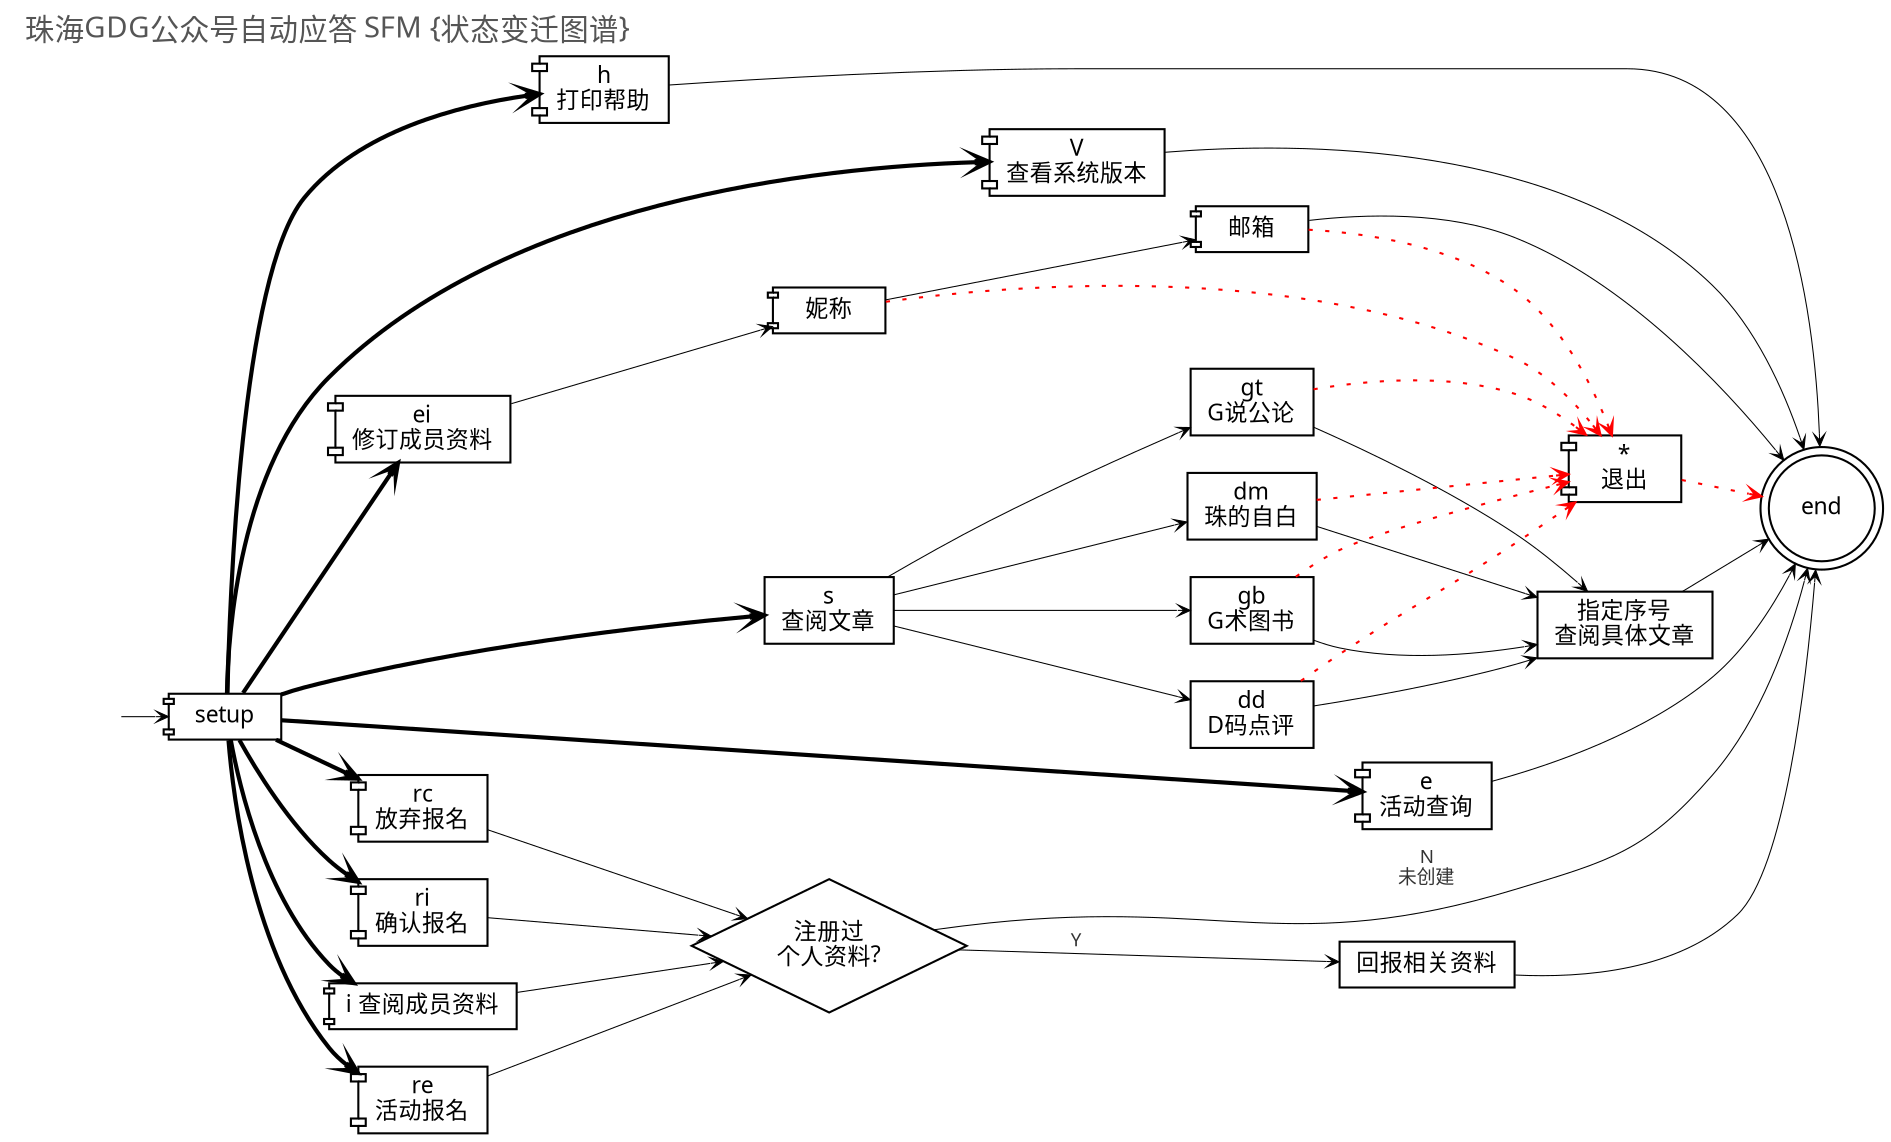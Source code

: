     /*生成命令:
$ dot -Tpng gdg_fsm_map.dot -o gdg_fsm_map.png
 -Tcmapx -o lb-crx-roles.map
全局设定::
    plaintext
    */

digraph G4gdg_fsm_map {
    /*全局设定*/
    graph [label="珠海GDG公众号自动应答 SFM {状态变迁图谱}"
        ,fontsize=14.0
        ,fontname="WenQuanYi Micro Hei"
        ,fontcolor="#555555"
        ,labeljust="l",labelloc="t",center=1
        ,ranksep=0.3,center=1,ratio=compress
        ,rankdir=LR
        ];

    node[fontsize=11.0,height=0.3
        ,fontname="WenQuanYi Micro Hei"
        ,shape=component 
        ];

    edge [fontsize=9.0,fontcolor="#333333"
        ,fontname="WenQuanYi Micro Hei"
        ,arrowsize=0.6,arrowhead=vee,arrowtail=none
        ,style="setlinewidth(0.5)"
        ];
/*
    src [label="源码",shape=ellipse,style="filled,dashed,setlinewidth(5)"
        ,color="#333333",fillcolor=dimgray
        ,URL="http://code.google.com/p/zoomquiet/source/browse/dot/obp/csdndr1-km.dot?repo=tangle"];
    /*图元声明
    start       [label="流程开始/结束",shape=point];
    end         [label="",shape=doublecircle,fillcolor=red];

    box         [label="实体/对象",shape=box];
    ellipse     [label="行动/节点",shape=ellipse];
    egg         [label="用户/人物",shape=egg];
    plaintext   [label="状态/属性",shape=plaintext,fillcolor=whitesmoke];
    diamond     [label="判别",shape=diamond];
    note        [label="注释",shape=note];
    tab         [label="目录/模块",shape=tab];
    db          [label="数据库",shape=box3d];
    component   [label="主机/组件",shape=component];
  ,style="rounded,dotted"];
    CONFIRM_REG [label="ce 确认参加活动",shape=component];
*/

    start       [label="",shape=plaintext];
    setup       [label="setup",shape=component];
    end         [label="end",shape=doublecircle];

    HELP [label="h\n打印帮助",shape=component];
    VERSION [label="V\n查看系统版本",shape=component];

    CANCEL [label="*\n退出",shape=component];

    EVENT [label="e\n活动查询",shape=component];
    REG_EVEN [label="re\n活动报名",shape=component];
    REG_CANCEL [label="rc\n放弃报名",shape=component];

    ECHO_INFO [label="回报相关资料",shape=box];

    INFO_REG [label="ri\n确认报名",shape=component];

    ME [label="i 查阅成员资料",shape=component];
        isINFO [label="注册过\n个人资料?",shape=diamond];
    ME_INFO [label="ei\n修订成员资料",shape=component];
        ME_ALIAS [label="妮称",shape=component];
        ME_EM [label="邮箱",shape=component];

    SEEK [label="s\n查阅文章",shape=box];
        GB [label="gb\nG术图书",shape=box];
        DD [label="dd\nD码点评",shape=box];
        GT [label="gt\nG说公论",shape=box];
        DM [label="dm\n珠的自白",shape=box];
            NO [label="指定序号\n查阅具体文章",shape=box];


    /*图例关系
    srvPUB->installer [label="2.0",style="dotted"];
            ME_EM->ME_CONFIRM;
    */
    start->setup;
    
    setup->{EVENT REG_EVEN ME ME_INFO INFO_REG REG_CANCEL SEEK HELP VERSION} [style="setlinewidth(2)"];
        {INFO_REG REG_EVEN ME REG_CANCEL}->isINFO;
            isINFO->end [label="N\n未创建"];
            isINFO->ECHO_INFO [label="Y"];
        ME_INFO->ME_ALIAS->ME_EM;
        SEEK->{GB DD GT DM}->NO;
    {EVENT ME_EM NO ECHO_INFO HELP VERSION}->end;

    {ME_ALIAS ME_EM GB DD GT DM }->CANCEL->end [color=red,style="dotted"];




/*
    { rank=same; PUB    srvA srvB srvN; }
    { rank=same; DL     installer; }
    { rank=same; CHK    chker; }
    { rank=same; DONE   bkStore; }

    PUB[label="发布阶段",shape=plaintext];
    DL[label="下载阶段",shape=plaintext];
    CHK[label="检查阶段",shape=plaintext];
    DONE[label="完成阶段",shape=plaintext];
        PUB->DL->CHK->DONE;

        srvPUB->srvAC;
        srvA->srvB->srvN;
*/
    edge [style=invis];
}

